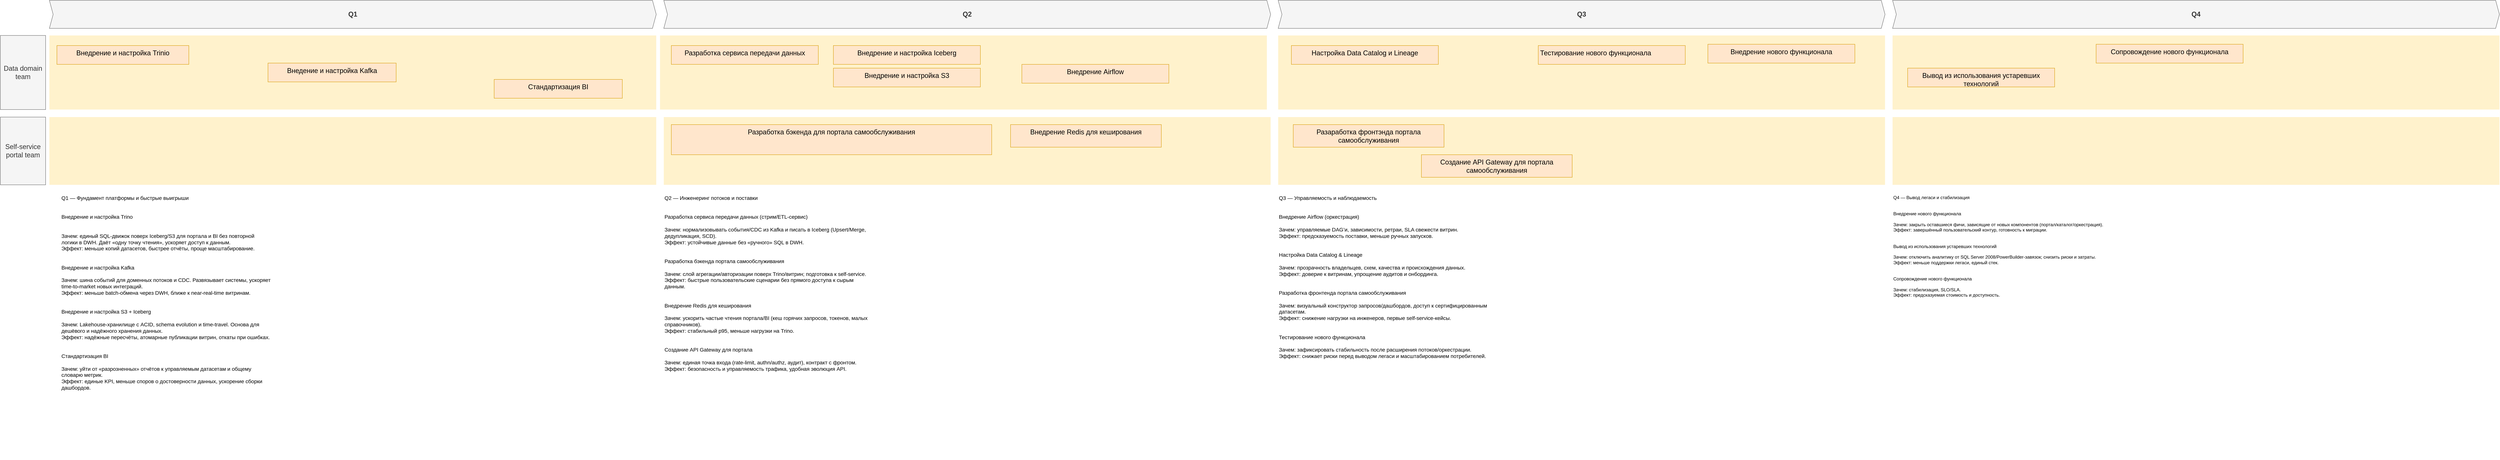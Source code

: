 <mxfile version="28.0.6" pages="2">
  <diagram id="1zcTAVt1k4KSup7FvAfL" name="Roadmap">
    <mxGraphModel dx="4397" dy="2998" grid="1" gridSize="10" guides="1" tooltips="1" connect="1" arrows="1" fold="1" page="1" pageScale="1" pageWidth="3300" pageHeight="2339" math="0" shadow="0">
      <root>
        <mxCell id="3D7FDG2aXA9G618_Kong-0" />
        <mxCell id="3D7FDG2aXA9G618_Kong-1" parent="3D7FDG2aXA9G618_Kong-0" />
        <mxCell id="wGroBH12Sy7-OgBsN0fJ-2" value="" style="shape=rect;fillColor=#fff2cc;strokeColor=none;fontSize=24;html=1;whiteSpace=wrap;align=left;verticalAlign=top;spacing=5;rounded=0;" parent="3D7FDG2aXA9G618_Kong-1" vertex="1">
          <mxGeometry x="-2500" y="-930" width="1610" height="180" as="geometry" />
        </mxCell>
        <mxCell id="wGroBH12Sy7-OgBsN0fJ-4" value="" style="shape=rect;fillColor=#fff2cc;strokeColor=none;fontSize=24;html=1;whiteSpace=wrap;align=left;verticalAlign=top;spacing=5;rounded=0;" parent="3D7FDG2aXA9G618_Kong-1" vertex="1">
          <mxGeometry x="-2500" y="-1146.8" width="1610" height="196.8" as="geometry" />
        </mxCell>
        <mxCell id="wGroBH12Sy7-OgBsN0fJ-5" value="Внедрение и настройка Trinio" style="shape=rect;fillColor=#ffe6cc;strokeColor=#d79b00;fontSize=18;html=1;whiteSpace=wrap;align=center;verticalAlign=top;spacing=5;rounded=0;" parent="3D7FDG2aXA9G618_Kong-1" vertex="1">
          <mxGeometry x="-2480" y="-1120" width="350" height="50" as="geometry" />
        </mxCell>
        <mxCell id="wGroBH12Sy7-OgBsN0fJ-7" value="Data domain team" style="rounded=0;whiteSpace=wrap;html=1;fillColor=#f5f5f5;fontColor=#333333;strokeColor=#666666;fontSize=18;" parent="3D7FDG2aXA9G618_Kong-1" vertex="1">
          <mxGeometry x="-2630" y="-1146.8" width="120" height="196.8" as="geometry" />
        </mxCell>
        <mxCell id="wGroBH12Sy7-OgBsN0fJ-8" value="Self-service portal team" style="rounded=0;whiteSpace=wrap;html=1;fillColor=#f5f5f5;fontColor=#333333;strokeColor=#666666;fontSize=18;" parent="3D7FDG2aXA9G618_Kong-1" vertex="1">
          <mxGeometry x="-2630" y="-930" width="120" height="180" as="geometry" />
        </mxCell>
        <mxCell id="wGroBH12Sy7-OgBsN0fJ-9" value="Q1" style="shape=step;perimeter=stepPerimeter;whiteSpace=wrap;html=1;fixedSize=1;size=10;fillColor=#f5f5f5;strokeColor=#666666;fontSize=18;fontStyle=1;align=center;rounded=0;fontColor=#333333;" parent="3D7FDG2aXA9G618_Kong-1" vertex="1">
          <mxGeometry x="-2500" y="-1240" width="1610" height="74.4" as="geometry" />
        </mxCell>
        <mxCell id="IwjHChfryJVAvP4rh9vF-6" value="" style="shape=rect;fillColor=#fff2cc;strokeColor=none;fontSize=24;html=1;whiteSpace=wrap;align=left;verticalAlign=top;spacing=5;rounded=0;" vertex="1" parent="3D7FDG2aXA9G618_Kong-1">
          <mxGeometry x="-870" y="-930" width="1610" height="180" as="geometry" />
        </mxCell>
        <mxCell id="IwjHChfryJVAvP4rh9vF-7" value="" style="shape=rect;fillColor=#fff2cc;strokeColor=none;fontSize=24;html=1;whiteSpace=wrap;align=left;verticalAlign=top;spacing=5;rounded=0;" vertex="1" parent="3D7FDG2aXA9G618_Kong-1">
          <mxGeometry x="-880" y="-1146.8" width="1610" height="196.8" as="geometry" />
        </mxCell>
        <mxCell id="IwjHChfryJVAvP4rh9vF-8" value="Разработка сервиса передачи данных" style="shape=rect;fillColor=#ffe6cc;strokeColor=#d79b00;fontSize=18;html=1;whiteSpace=wrap;align=center;verticalAlign=top;spacing=5;rounded=0;" vertex="1" parent="3D7FDG2aXA9G618_Kong-1">
          <mxGeometry x="-850" y="-1120" width="390" height="50" as="geometry" />
        </mxCell>
        <mxCell id="IwjHChfryJVAvP4rh9vF-9" value="Q2" style="shape=step;perimeter=stepPerimeter;whiteSpace=wrap;html=1;fixedSize=1;size=10;fillColor=#f5f5f5;strokeColor=#666666;fontSize=18;fontStyle=1;align=center;rounded=0;fontColor=#333333;" vertex="1" parent="3D7FDG2aXA9G618_Kong-1">
          <mxGeometry x="-870" y="-1240" width="1610" height="74.4" as="geometry" />
        </mxCell>
        <mxCell id="IwjHChfryJVAvP4rh9vF-11" value="" style="shape=rect;fillColor=#fff2cc;strokeColor=none;fontSize=24;html=1;whiteSpace=wrap;align=left;verticalAlign=top;spacing=5;rounded=0;" vertex="1" parent="3D7FDG2aXA9G618_Kong-1">
          <mxGeometry x="760" y="-930" width="1610" height="180" as="geometry" />
        </mxCell>
        <mxCell id="IwjHChfryJVAvP4rh9vF-12" value="" style="shape=rect;fillColor=#fff2cc;strokeColor=none;fontSize=24;html=1;whiteSpace=wrap;align=left;verticalAlign=top;spacing=5;rounded=0;" vertex="1" parent="3D7FDG2aXA9G618_Kong-1">
          <mxGeometry x="760" y="-1146.8" width="1610" height="196.8" as="geometry" />
        </mxCell>
        <mxCell id="IwjHChfryJVAvP4rh9vF-13" value="Внедрение Airflow" style="shape=rect;fillColor=#ffe6cc;strokeColor=#d79b00;fontSize=18;html=1;whiteSpace=wrap;align=center;verticalAlign=top;spacing=5;rounded=0;" vertex="1" parent="3D7FDG2aXA9G618_Kong-1">
          <mxGeometry x="80" y="-1070" width="390" height="50" as="geometry" />
        </mxCell>
        <mxCell id="IwjHChfryJVAvP4rh9vF-14" value="Q3" style="shape=step;perimeter=stepPerimeter;whiteSpace=wrap;html=1;fixedSize=1;size=10;fillColor=#f5f5f5;strokeColor=#666666;fontSize=18;fontStyle=1;align=center;rounded=0;fontColor=#333333;" vertex="1" parent="3D7FDG2aXA9G618_Kong-1">
          <mxGeometry x="760" y="-1240" width="1610" height="74.4" as="geometry" />
        </mxCell>
        <mxCell id="IwjHChfryJVAvP4rh9vF-16" value="" style="shape=rect;fillColor=#fff2cc;strokeColor=none;fontSize=24;html=1;whiteSpace=wrap;align=left;verticalAlign=top;spacing=5;rounded=0;" vertex="1" parent="3D7FDG2aXA9G618_Kong-1">
          <mxGeometry x="2390" y="-930" width="1610" height="180" as="geometry" />
        </mxCell>
        <mxCell id="IwjHChfryJVAvP4rh9vF-17" value="" style="shape=rect;fillColor=#fff2cc;strokeColor=none;fontSize=24;html=1;whiteSpace=wrap;align=left;verticalAlign=top;spacing=5;rounded=0;" vertex="1" parent="3D7FDG2aXA9G618_Kong-1">
          <mxGeometry x="2390" y="-1146.8" width="1610" height="196.8" as="geometry" />
        </mxCell>
        <mxCell id="IwjHChfryJVAvP4rh9vF-18" value="Тестирование нового функционала" style="shape=rect;fillColor=#ffe6cc;strokeColor=#d79b00;fontSize=18;html=1;whiteSpace=wrap;align=left;verticalAlign=top;spacing=5;rounded=0;" vertex="1" parent="3D7FDG2aXA9G618_Kong-1">
          <mxGeometry x="1450" y="-1120" width="390" height="50" as="geometry" />
        </mxCell>
        <mxCell id="IwjHChfryJVAvP4rh9vF-19" value="Q4" style="shape=step;perimeter=stepPerimeter;whiteSpace=wrap;html=1;fixedSize=1;size=10;fillColor=#f5f5f5;strokeColor=#666666;fontSize=18;fontStyle=1;align=center;rounded=0;fontColor=#333333;" vertex="1" parent="3D7FDG2aXA9G618_Kong-1">
          <mxGeometry x="2390" y="-1240" width="1610" height="74.4" as="geometry" />
        </mxCell>
        <mxCell id="IwjHChfryJVAvP4rh9vF-21" value="Внедение и настройка Kafka" style="shape=rect;fillColor=#ffe6cc;strokeColor=#d79b00;fontSize=18;html=1;whiteSpace=wrap;align=center;verticalAlign=top;spacing=5;rounded=0;" vertex="1" parent="3D7FDG2aXA9G618_Kong-1">
          <mxGeometry x="-1920" y="-1073.4" width="340" height="50" as="geometry" />
        </mxCell>
        <mxCell id="IwjHChfryJVAvP4rh9vF-23" value="Стандартизация BI" style="shape=rect;fillColor=#ffe6cc;strokeColor=#d79b00;fontSize=18;html=1;whiteSpace=wrap;align=center;verticalAlign=top;spacing=5;rounded=0;" vertex="1" parent="3D7FDG2aXA9G618_Kong-1">
          <mxGeometry x="-1320" y="-1030" width="340" height="50" as="geometry" />
        </mxCell>
        <mxCell id="IwjHChfryJVAvP4rh9vF-24" value="Внедрение и настройка Iceberg" style="shape=rect;fillColor=#ffe6cc;strokeColor=#d79b00;fontSize=18;html=1;whiteSpace=wrap;align=center;verticalAlign=top;spacing=5;rounded=0;" vertex="1" parent="3D7FDG2aXA9G618_Kong-1">
          <mxGeometry x="-420" y="-1120" width="390" height="50" as="geometry" />
        </mxCell>
        <mxCell id="IwjHChfryJVAvP4rh9vF-25" value="Внедрение и настройка S3" style="shape=rect;fillColor=#ffe6cc;strokeColor=#d79b00;fontSize=18;html=1;whiteSpace=wrap;align=center;verticalAlign=top;spacing=5;rounded=0;" vertex="1" parent="3D7FDG2aXA9G618_Kong-1">
          <mxGeometry x="-420" y="-1060" width="390" height="50" as="geometry" />
        </mxCell>
        <mxCell id="IwjHChfryJVAvP4rh9vF-26" value="Настройка Data Catalog и Lineage" style="shape=rect;fillColor=#ffe6cc;strokeColor=#d79b00;fontSize=18;html=1;whiteSpace=wrap;align=center;verticalAlign=top;spacing=5;rounded=0;" vertex="1" parent="3D7FDG2aXA9G618_Kong-1">
          <mxGeometry x="795" y="-1120" width="390" height="50" as="geometry" />
        </mxCell>
        <mxCell id="IwjHChfryJVAvP4rh9vF-27" value="Разработка бэкенда для портала самообслуживания" style="shape=rect;fillColor=#ffe6cc;strokeColor=#d79b00;fontSize=18;html=1;whiteSpace=wrap;align=center;verticalAlign=top;spacing=5;rounded=0;" vertex="1" parent="3D7FDG2aXA9G618_Kong-1">
          <mxGeometry x="-850" y="-910" width="850" height="80" as="geometry" />
        </mxCell>
        <mxCell id="IwjHChfryJVAvP4rh9vF-28" value="Внедрение Redis для кеширования" style="shape=rect;fillColor=#ffe6cc;strokeColor=#d79b00;fontSize=18;html=1;whiteSpace=wrap;align=center;verticalAlign=top;spacing=5;rounded=0;" vertex="1" parent="3D7FDG2aXA9G618_Kong-1">
          <mxGeometry x="50" y="-910" width="400" height="60" as="geometry" />
        </mxCell>
        <mxCell id="IwjHChfryJVAvP4rh9vF-32" value="Создание API Gateway для портала самообслуживания" style="shape=rect;fillColor=#ffe6cc;strokeColor=#d79b00;fontSize=18;html=1;whiteSpace=wrap;align=center;verticalAlign=top;spacing=5;rounded=0;" vertex="1" parent="3D7FDG2aXA9G618_Kong-1">
          <mxGeometry x="1140" y="-830" width="400" height="60" as="geometry" />
        </mxCell>
        <mxCell id="IwjHChfryJVAvP4rh9vF-33" value="Внедрение нового функционала" style="shape=rect;fillColor=#ffe6cc;strokeColor=#d79b00;fontSize=18;html=1;whiteSpace=wrap;align=center;verticalAlign=top;spacing=5;rounded=0;" vertex="1" parent="3D7FDG2aXA9G618_Kong-1">
          <mxGeometry x="1900" y="-1123.4" width="390" height="50" as="geometry" />
        </mxCell>
        <mxCell id="IwjHChfryJVAvP4rh9vF-34" value="Вывод из использования устаревших технологий" style="shape=rect;fillColor=#ffe6cc;strokeColor=#d79b00;fontSize=18;html=1;whiteSpace=wrap;align=center;verticalAlign=top;spacing=5;rounded=0;" vertex="1" parent="3D7FDG2aXA9G618_Kong-1">
          <mxGeometry x="2430" y="-1060" width="390" height="50" as="geometry" />
        </mxCell>
        <mxCell id="IwjHChfryJVAvP4rh9vF-36" value="Сопровождение нового функционала" style="shape=rect;fillColor=#ffe6cc;strokeColor=#d79b00;fontSize=18;html=1;whiteSpace=wrap;align=center;verticalAlign=top;spacing=5;rounded=0;" vertex="1" parent="3D7FDG2aXA9G618_Kong-1">
          <mxGeometry x="2930" y="-1123.4" width="390" height="50" as="geometry" />
        </mxCell>
        <mxCell id="IwjHChfryJVAvP4rh9vF-37" value="Разаработка фронтэнда портала самообслуживания" style="shape=rect;fillColor=#ffe6cc;strokeColor=#d79b00;fontSize=18;html=1;whiteSpace=wrap;align=center;verticalAlign=top;spacing=5;rounded=0;" vertex="1" parent="3D7FDG2aXA9G618_Kong-1">
          <mxGeometry x="800" y="-910" width="400" height="60" as="geometry" />
        </mxCell>
        <mxCell id="IwjHChfryJVAvP4rh9vF-39" value="Q1 — Фундамент платформы и быстрые выигрыши&#xa;&#xa;&#xa;Внедрение и настройка Trino&#xa;&#xa;&#xa;Зачем: единый SQL-движок поверх Iceberg/S3 для портала и BI без повторной логики в DWH. Даёт «одну точку чтения», ускоряет доступ к данным.&#xa;Эффект: меньше копий датасетов, быстрее отчёты, проще масштабирование.&#xa;&#xa;&#xa;Внедрение и настройка Kafka&#xa;&#xa;Зачем: шина событий для доменных потоков и CDC. Развязывает системы, ускоряет time-to-market новых интеграций.&#xa;Эффект: меньше batch-обмена через DWH, ближе к near-real-time витринам.&#xa;&#xa;&#xa;Внедрение и настройка S3 + Iceberg&#xa;&#xa;Зачем: Lakehouse-хранилище с ACID, schema evolution и time-travel. Основа для дешёвого и надёжного хранения данных.&#xa;Эффект: надёжные пересчёты, атомарные публикации витрин, откаты при ошибках.&#xa;&#xa;&#xa;Стандартизация BI&#xa;&#xa;Зачем: уйти от «разрозненных» отчётов к управляемым датасетам и общему словарю метрик.&#xa;Эффект: единые KPI, меньше споров о достоверности данных, ускорение сборки дашбордов." style="text;whiteSpace=wrap;fontSize=14;" vertex="1" parent="3D7FDG2aXA9G618_Kong-1">
          <mxGeometry x="-2470" y="-730" width="560" height="710" as="geometry" />
        </mxCell>
        <mxCell id="IwjHChfryJVAvP4rh9vF-40" value="Q2 — Инженеринг потоков и поставки&#xa;&#xa;&#xa;Разработка сервиса передачи данных (стрим/ETL-сервис)&#xa;&#xa;Зачем: нормализовывать события/CDC из Kafka и писать в Iceberg (Upsert/Merge, дедупликация, SCD).&#xa;Эффект: устойчивые данные без «ручного» SQL в DWH.&#xa;&#xa;&#xa;Разработка бэкенда портала самообслуживания&#xa;&#xa;Зачем: слой агрегации/авторизации поверх Trino/витрин; подготовка к self-service.&#xa;Эффект: быстрые пользовательские сценарии без прямого доступа к сырым данным.&#xa;&#xa;&#xa;Внедрение Redis для кеширования&#xa;&#xa;Зачем: ускорить частые чтения портала/BI (кеш горячих запросов, токенов, малых справочников).&#xa;Эффект: стабильный p95, меньше нагрузки на Trino.&#xa;&#xa;&#xa;Создание API Gateway для портала&#xa;&#xa;Зачем: единая точка входа (rate-limit, authn/authz, аудит), контракт с фронтом.&#xa;Эффект: безопасность и управляемость трафика, удобная эволюция API." style="text;whiteSpace=wrap;fontSize=14;" vertex="1" parent="3D7FDG2aXA9G618_Kong-1">
          <mxGeometry x="-870" y="-730" width="560" height="670" as="geometry" />
        </mxCell>
        <mxCell id="IwjHChfryJVAvP4rh9vF-41" value="Q3 — Управляемость и наблюдаемость&#xa;&#xa;&#xa;Внедрение Airflow (оркестрация)&#xa;&#xa;Зачем: управляемые DAG’и, зависимости, ретраи, SLA свежести витрин.&#xa;Эффект: предсказуемость поставки, меньше ручных запусков.&#xa;&#xa;&#xa;Настройка Data Catalog &amp; Lineage&#xa;&#xa;Зачем: прозрачность владельцев, схем, качества и происхождения данных.&#xa;Эффект: доверие к витринам, упрощение аудитов и онбординга.&#xa;&#xa;&#xa;Разработка фронтенда портала самообслуживания&#xa;&#xa;Зачем: визуальный конструктор запросов/дашбордов, доступ к сертифицированным датасетам.&#xa;Эффект: снижение нагрузки на инженеров, первые self-service-кейсы.&#xa;&#xa;&#xa;Тестирование нового функционала&#xa;&#xa;Зачем: зафиксировать стабильность после расширения потоков/оркестрации.&#xa;Эффект: снижает риски перед выводом легаси и масштабированием потребителей." style="text;whiteSpace=wrap;fontSize=14;" vertex="1" parent="3D7FDG2aXA9G618_Kong-1">
          <mxGeometry x="760" y="-730" width="560" height="660" as="geometry" />
        </mxCell>
        <mxCell id="IwjHChfryJVAvP4rh9vF-42" value="Q4 — Вывод легаси и стабилизация&#xa;&#xa;&#xa;Внедрение нового функционала&#xa;&#xa;Зачем: закрыть оставшиеся фичи, зависящие от новых компонентов (портал/каталог/оркестрация).&#xa;Эффект: завершённый пользовательский контур, готовность к миграции.&#xa;&#xa;&#xa;Вывод из использования устаревших технологий&#xa;&#xa;Зачем: отключить аналитику от SQL Server 2008/PowerBuilder-завязок; снизить риски и затраты.&#xa;Эффект: меньше поддержки легаси, единый стек.&#xa;&#xa;&#xa;Сопровождение нового функционала&#xa;&#xa;Зачем: стабилизация, SLO/SLA.&#xa;Эффект: предсказуемая стоимость и доступность." style="text;whiteSpace=wrap;" vertex="1" parent="3D7FDG2aXA9G618_Kong-1">
          <mxGeometry x="2390" y="-730" width="560" height="510" as="geometry" />
        </mxCell>
      </root>
    </mxGraphModel>
  </diagram>
  <diagram id="6faDem5PxRRIMGQd80wj" name="Roadmap_change">
    <mxGraphModel grid="1" page="1" gridSize="10" guides="1" tooltips="1" connect="1" arrows="1" fold="1" pageScale="1" pageWidth="3300" pageHeight="2339" math="0" shadow="0">
      <root>
        <mxCell id="0" />
        <mxCell id="1" parent="0" />
        <mxCell id="QlwB00z0-otb056kdUWZ-19" value="" style="shape=rect;fillColor=#fff2cc;strokeColor=none;fontSize=24;html=1;whiteSpace=wrap;align=left;verticalAlign=top;spacing=5;rounded=0;" vertex="1" parent="1">
          <mxGeometry x="-2500" y="-530" width="1620" height="190" as="geometry" />
        </mxCell>
        <mxCell id="QlwB00z0-otb056kdUWZ-18" value="" style="shape=rect;fillColor=#fff2cc;strokeColor=none;fontSize=24;html=1;whiteSpace=wrap;align=left;verticalAlign=top;spacing=5;rounded=0;" vertex="1" parent="1">
          <mxGeometry x="-2500" y="-730" width="1620" height="180" as="geometry" />
        </mxCell>
        <mxCell id="QlwB00z0-otb056kdUWZ-17" value="" style="shape=rect;fillColor=#fff2cc;strokeColor=none;fontSize=24;html=1;whiteSpace=wrap;align=left;verticalAlign=top;spacing=5;rounded=0;" vertex="1" parent="1">
          <mxGeometry x="-2500" y="-930" width="1610" height="180" as="geometry" />
        </mxCell>
        <mxCell id="QlwB00z0-otb056kdUWZ-3" value="" style="shape=rect;fillColor=#fff2cc;strokeColor=none;fontSize=24;html=1;whiteSpace=wrap;align=left;verticalAlign=top;spacing=5;rounded=0;" vertex="1" parent="1">
          <mxGeometry x="-2500" y="-1146.8" width="1610" height="196.8" as="geometry" />
        </mxCell>
        <mxCell id="QlwB00z0-otb056kdUWZ-4" value="T1 - API сервиса интеграции депозитов АБС" style="shape=rect;fillColor=#ffe6cc;strokeColor=#d79b00;fontSize=18;html=1;whiteSpace=wrap;align=left;verticalAlign=top;spacing=5;rounded=0;" vertex="1" parent="1">
          <mxGeometry x="-2480" y="-1120" width="390" height="50" as="geometry" />
        </mxCell>
        <mxCell id="QlwB00z0-otb056kdUWZ-5" value="T2 - Передача файлов на SFTP-сервер" style="shape=rect;fillColor=#ffe6cc;strokeColor=#d79b00;fontSize=18;html=1;whiteSpace=wrap;align=center;verticalAlign=top;spacing=5;rounded=0;" vertex="1" parent="1">
          <mxGeometry x="-2120" y="-1040" width="550" height="60" as="geometry" />
        </mxCell>
        <mxCell id="QlwB00z0-otb056kdUWZ-6" value="АБС&lt;div&gt;Сервис интеграции депозитов&lt;/div&gt;" style="rounded=0;whiteSpace=wrap;html=1;fillColor=#f5f5f5;fontColor=#333333;strokeColor=#666666;fontSize=18;" vertex="1" parent="1">
          <mxGeometry x="-2630" y="-1146.8" width="120" height="196.8" as="geometry" />
        </mxCell>
        <mxCell id="QlwB00z0-otb056kdUWZ-7" value="SFTP" style="rounded=0;whiteSpace=wrap;html=1;fillColor=#f5f5f5;fontColor=#333333;strokeColor=#666666;fontSize=18;" vertex="1" parent="1">
          <mxGeometry x="-2630" y="-930" width="120" height="180" as="geometry" />
        </mxCell>
        <mxCell id="QlwB00z0-otb056kdUWZ-8" value="Q2" style="shape=step;perimeter=stepPerimeter;whiteSpace=wrap;html=1;fixedSize=1;size=10;fillColor=#f5f5f5;strokeColor=#666666;fontSize=18;fontStyle=1;align=center;rounded=0;fontColor=#333333;" vertex="1" parent="1">
          <mxGeometry x="-2500" y="-1240" width="1610" height="74.4" as="geometry" />
        </mxCell>
        <mxCell id="QlwB00z0-otb056kdUWZ-11" value="T5 - Вывод ставок пользователю системы колл-центра" style="shape=rect;fillColor=#ffe6cc;strokeColor=#d79b00;fontSize=18;html=1;whiteSpace=wrap;align=center;verticalAlign=top;spacing=5;rounded=0;" vertex="1" parent="1">
          <mxGeometry x="-1860" y="-640" width="940" height="50" as="geometry" />
        </mxCell>
        <mxCell id="QlwB00z0-otb056kdUWZ-12" value="T4 - Получение ставок через API интеграции АБС" style="shape=rect;fillColor=#ffe6cc;strokeColor=#d79b00;fontSize=18;html=1;whiteSpace=wrap;align=center;verticalAlign=top;spacing=5;rounded=0;" vertex="1" parent="1">
          <mxGeometry x="-2060" y="-720" width="480" height="60" as="geometry" />
        </mxCell>
        <mxCell id="QlwB00z0-otb056kdUWZ-13" value="T6 - Получение файлов с SFTP для операторов партнера" style="shape=rect;fillColor=#ffe6cc;strokeColor=#d79b00;fontSize=18;html=1;whiteSpace=wrap;align=center;verticalAlign=top;spacing=5;rounded=0;" vertex="1" parent="1">
          <mxGeometry x="-1560" y="-470" width="640" height="50" as="geometry" />
        </mxCell>
        <mxCell id="QlwB00z0-otb056kdUWZ-14" value="Система колл-центра" style="rounded=0;whiteSpace=wrap;html=1;fillColor=#f5f5f5;fontColor=#333333;strokeColor=#666666;fontSize=18;" vertex="1" parent="1">
          <mxGeometry x="-2630" y="-730" width="120" height="180" as="geometry" />
        </mxCell>
        <mxCell id="QlwB00z0-otb056kdUWZ-15" value="Система&amp;nbsp; партнерского колл-центра" style="rounded=0;whiteSpace=wrap;html=1;fillColor=#f5f5f5;fontColor=#333333;strokeColor=#666666;fontSize=18;" vertex="1" parent="1">
          <mxGeometry x="-2630" y="-530" width="120" height="190" as="geometry" />
        </mxCell>
        <mxCell id="QlwB00z0-otb056kdUWZ-16" value="T3 - Развернуть SFTP сервер" style="shape=rect;fillColor=#ffe6cc;strokeColor=#d79b00;fontSize=18;html=1;whiteSpace=wrap;align=center;verticalAlign=top;spacing=5;rounded=0;" vertex="1" parent="1">
          <mxGeometry x="-2400" y="-910" width="280" height="60" as="geometry" />
        </mxCell>
      </root>
    </mxGraphModel>
  </diagram>
</mxfile>
